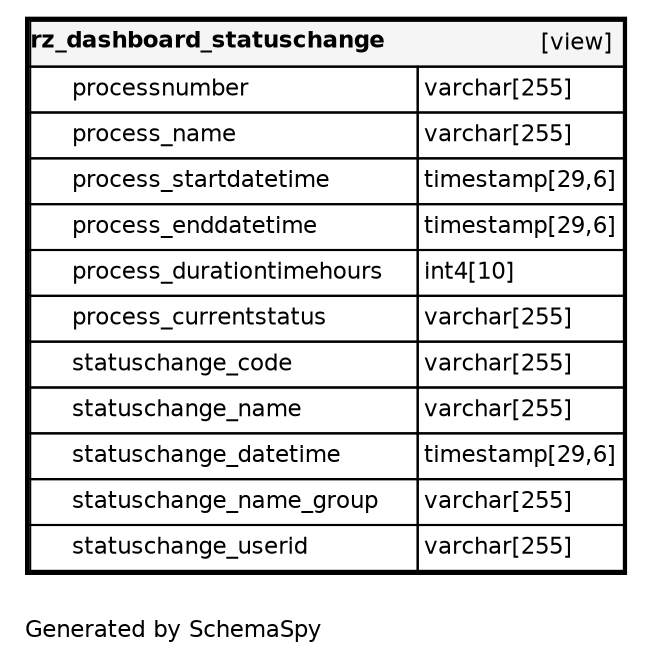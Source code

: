 digraph "oneDegreeRelationshipsDiagram" {
  graph [
    rankdir="RL"
    bgcolor="#ffffff"
    label="\nGenerated by SchemaSpy"
    labeljust="l"
    nodesep="0.18"
    ranksep="0.46"
    fontname="Helvetica"
    fontsize="11"
    ration="compress"
  ];
  node [
    fontname="Helvetica"
    fontsize="11"
    shape="plaintext"
  ];
  edge [
    arrowsize="0.8"
  ];
  "rz_dashboard_statuschange" [
   label=<
    <TABLE BORDER="2" CELLBORDER="1" CELLSPACING="0" BGCOLOR="#ffffff">
      <TR><TD COLSPAN="4"  BGCOLOR="#f5f5f5"><TABLE BORDER="0" CELLSPACING="0"><TR><TD ALIGN="LEFT" FIXEDSIZE="TRUE" WIDTH="165" HEIGHT="16"><B>rz_dashboard_statuschange</B></TD><TD ALIGN="RIGHT">[view]</TD></TR></TABLE></TD></TR>
      <TR><TD PORT="processnumber" COLSPAN="2" ALIGN="LEFT"><TABLE BORDER="0" CELLSPACING="0" ALIGN="LEFT"><TR ALIGN="LEFT"><TD ALIGN="LEFT" FIXEDSIZE="TRUE" WIDTH="15" HEIGHT="16"></TD><TD ALIGN="LEFT" FIXEDSIZE="TRUE" WIDTH="165" HEIGHT="16">processnumber</TD></TR></TABLE></TD><TD PORT="processnumber.type" ALIGN="LEFT">varchar[255]</TD></TR>
      <TR><TD PORT="process_name" COLSPAN="2" ALIGN="LEFT"><TABLE BORDER="0" CELLSPACING="0" ALIGN="LEFT"><TR ALIGN="LEFT"><TD ALIGN="LEFT" FIXEDSIZE="TRUE" WIDTH="15" HEIGHT="16"></TD><TD ALIGN="LEFT" FIXEDSIZE="TRUE" WIDTH="165" HEIGHT="16">process_name</TD></TR></TABLE></TD><TD PORT="process_name.type" ALIGN="LEFT">varchar[255]</TD></TR>
      <TR><TD PORT="process_startdatetime" COLSPAN="2" ALIGN="LEFT"><TABLE BORDER="0" CELLSPACING="0" ALIGN="LEFT"><TR ALIGN="LEFT"><TD ALIGN="LEFT" FIXEDSIZE="TRUE" WIDTH="15" HEIGHT="16"></TD><TD ALIGN="LEFT" FIXEDSIZE="TRUE" WIDTH="165" HEIGHT="16">process_startdatetime</TD></TR></TABLE></TD><TD PORT="process_startdatetime.type" ALIGN="LEFT">timestamp[29,6]</TD></TR>
      <TR><TD PORT="process_enddatetime" COLSPAN="2" ALIGN="LEFT"><TABLE BORDER="0" CELLSPACING="0" ALIGN="LEFT"><TR ALIGN="LEFT"><TD ALIGN="LEFT" FIXEDSIZE="TRUE" WIDTH="15" HEIGHT="16"></TD><TD ALIGN="LEFT" FIXEDSIZE="TRUE" WIDTH="165" HEIGHT="16">process_enddatetime</TD></TR></TABLE></TD><TD PORT="process_enddatetime.type" ALIGN="LEFT">timestamp[29,6]</TD></TR>
      <TR><TD PORT="process_durationtimehours" COLSPAN="2" ALIGN="LEFT"><TABLE BORDER="0" CELLSPACING="0" ALIGN="LEFT"><TR ALIGN="LEFT"><TD ALIGN="LEFT" FIXEDSIZE="TRUE" WIDTH="15" HEIGHT="16"></TD><TD ALIGN="LEFT" FIXEDSIZE="TRUE" WIDTH="165" HEIGHT="16">process_durationtimehours</TD></TR></TABLE></TD><TD PORT="process_durationtimehours.type" ALIGN="LEFT">int4[10]</TD></TR>
      <TR><TD PORT="process_currentstatus" COLSPAN="2" ALIGN="LEFT"><TABLE BORDER="0" CELLSPACING="0" ALIGN="LEFT"><TR ALIGN="LEFT"><TD ALIGN="LEFT" FIXEDSIZE="TRUE" WIDTH="15" HEIGHT="16"></TD><TD ALIGN="LEFT" FIXEDSIZE="TRUE" WIDTH="165" HEIGHT="16">process_currentstatus</TD></TR></TABLE></TD><TD PORT="process_currentstatus.type" ALIGN="LEFT">varchar[255]</TD></TR>
      <TR><TD PORT="statuschange_code" COLSPAN="2" ALIGN="LEFT"><TABLE BORDER="0" CELLSPACING="0" ALIGN="LEFT"><TR ALIGN="LEFT"><TD ALIGN="LEFT" FIXEDSIZE="TRUE" WIDTH="15" HEIGHT="16"></TD><TD ALIGN="LEFT" FIXEDSIZE="TRUE" WIDTH="165" HEIGHT="16">statuschange_code</TD></TR></TABLE></TD><TD PORT="statuschange_code.type" ALIGN="LEFT">varchar[255]</TD></TR>
      <TR><TD PORT="statuschange_name" COLSPAN="2" ALIGN="LEFT"><TABLE BORDER="0" CELLSPACING="0" ALIGN="LEFT"><TR ALIGN="LEFT"><TD ALIGN="LEFT" FIXEDSIZE="TRUE" WIDTH="15" HEIGHT="16"></TD><TD ALIGN="LEFT" FIXEDSIZE="TRUE" WIDTH="165" HEIGHT="16">statuschange_name</TD></TR></TABLE></TD><TD PORT="statuschange_name.type" ALIGN="LEFT">varchar[255]</TD></TR>
      <TR><TD PORT="statuschange_datetime" COLSPAN="2" ALIGN="LEFT"><TABLE BORDER="0" CELLSPACING="0" ALIGN="LEFT"><TR ALIGN="LEFT"><TD ALIGN="LEFT" FIXEDSIZE="TRUE" WIDTH="15" HEIGHT="16"></TD><TD ALIGN="LEFT" FIXEDSIZE="TRUE" WIDTH="165" HEIGHT="16">statuschange_datetime</TD></TR></TABLE></TD><TD PORT="statuschange_datetime.type" ALIGN="LEFT">timestamp[29,6]</TD></TR>
      <TR><TD PORT="statuschange_name_group" COLSPAN="2" ALIGN="LEFT"><TABLE BORDER="0" CELLSPACING="0" ALIGN="LEFT"><TR ALIGN="LEFT"><TD ALIGN="LEFT" FIXEDSIZE="TRUE" WIDTH="15" HEIGHT="16"></TD><TD ALIGN="LEFT" FIXEDSIZE="TRUE" WIDTH="165" HEIGHT="16">statuschange_name_group</TD></TR></TABLE></TD><TD PORT="statuschange_name_group.type" ALIGN="LEFT">varchar[255]</TD></TR>
      <TR><TD PORT="statuschange_userid" COLSPAN="2" ALIGN="LEFT"><TABLE BORDER="0" CELLSPACING="0" ALIGN="LEFT"><TR ALIGN="LEFT"><TD ALIGN="LEFT" FIXEDSIZE="TRUE" WIDTH="15" HEIGHT="16"></TD><TD ALIGN="LEFT" FIXEDSIZE="TRUE" WIDTH="165" HEIGHT="16">statuschange_userid</TD></TR></TABLE></TD><TD PORT="statuschange_userid.type" ALIGN="LEFT">varchar[255]</TD></TR>
    </TABLE>>
    URL="rz_dashboard_statuschange.html"
    target="_top"
    tooltip="rz_dashboard_statuschange"
  ];
}
